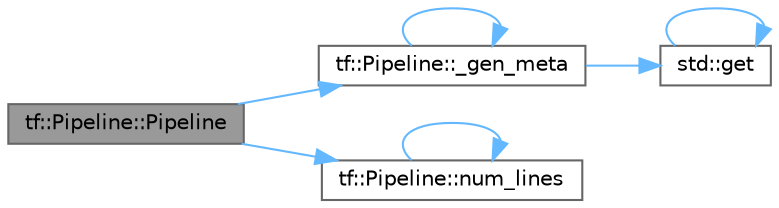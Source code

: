 digraph "tf::Pipeline::Pipeline"
{
 // LATEX_PDF_SIZE
  bgcolor="transparent";
  edge [fontname=Helvetica,fontsize=10,labelfontname=Helvetica,labelfontsize=10];
  node [fontname=Helvetica,fontsize=10,shape=box,height=0.2,width=0.4];
  rankdir="LR";
  Node1 [id="Node000001",label="tf::Pipeline::Pipeline",height=0.2,width=0.4,color="gray40", fillcolor="grey60", style="filled", fontcolor="black",tooltip="constructs a pipeline object"];
  Node1 -> Node2 [id="edge1_Node000001_Node000002",color="steelblue1",style="solid",tooltip=" "];
  Node2 [id="Node000002",label="tf::Pipeline::_gen_meta",height=0.2,width=0.4,color="grey40", fillcolor="white", style="filled",URL="$classtf_1_1_pipeline.html#a5c0604ba81fb2c8d0ba9c076df13ddda",tooltip=" "];
  Node2 -> Node2 [id="edge2_Node000002_Node000002",color="steelblue1",style="solid",tooltip=" "];
  Node2 -> Node3 [id="edge3_Node000002_Node000003",color="steelblue1",style="solid",tooltip=" "];
  Node3 [id="Node000003",label="std::get",height=0.2,width=0.4,color="grey40", fillcolor="white", style="filled",URL="$namespacestd.html#aae41d8280b7ccc3f0e0a0be2dab21c8f",tooltip="Gets an element by index."];
  Node3 -> Node3 [id="edge4_Node000003_Node000003",color="steelblue1",style="solid",tooltip=" "];
  Node1 -> Node4 [id="edge5_Node000001_Node000004",color="steelblue1",style="solid",tooltip=" "];
  Node4 [id="Node000004",label="tf::Pipeline::num_lines",height=0.2,width=0.4,color="grey40", fillcolor="white", style="filled",URL="$classtf_1_1_pipeline.html#a79f066bacd6c1abd28c26d8196955e95",tooltip="queries the number of parallel lines"];
  Node4 -> Node4 [id="edge6_Node000004_Node000004",color="steelblue1",style="solid",tooltip=" "];
}

